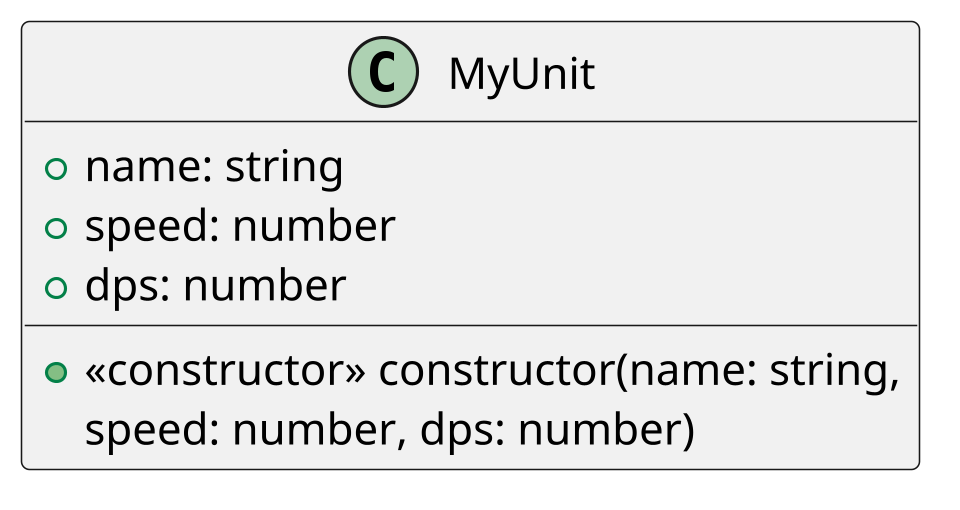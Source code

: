 @startuml ex04

skinparam dpi 300

class MyUnit {
    +name: string
    +speed: number
    +dps: number
    +<<constructor>> constructor(name: string,
    speed: number, dps: number)
}

@endumls